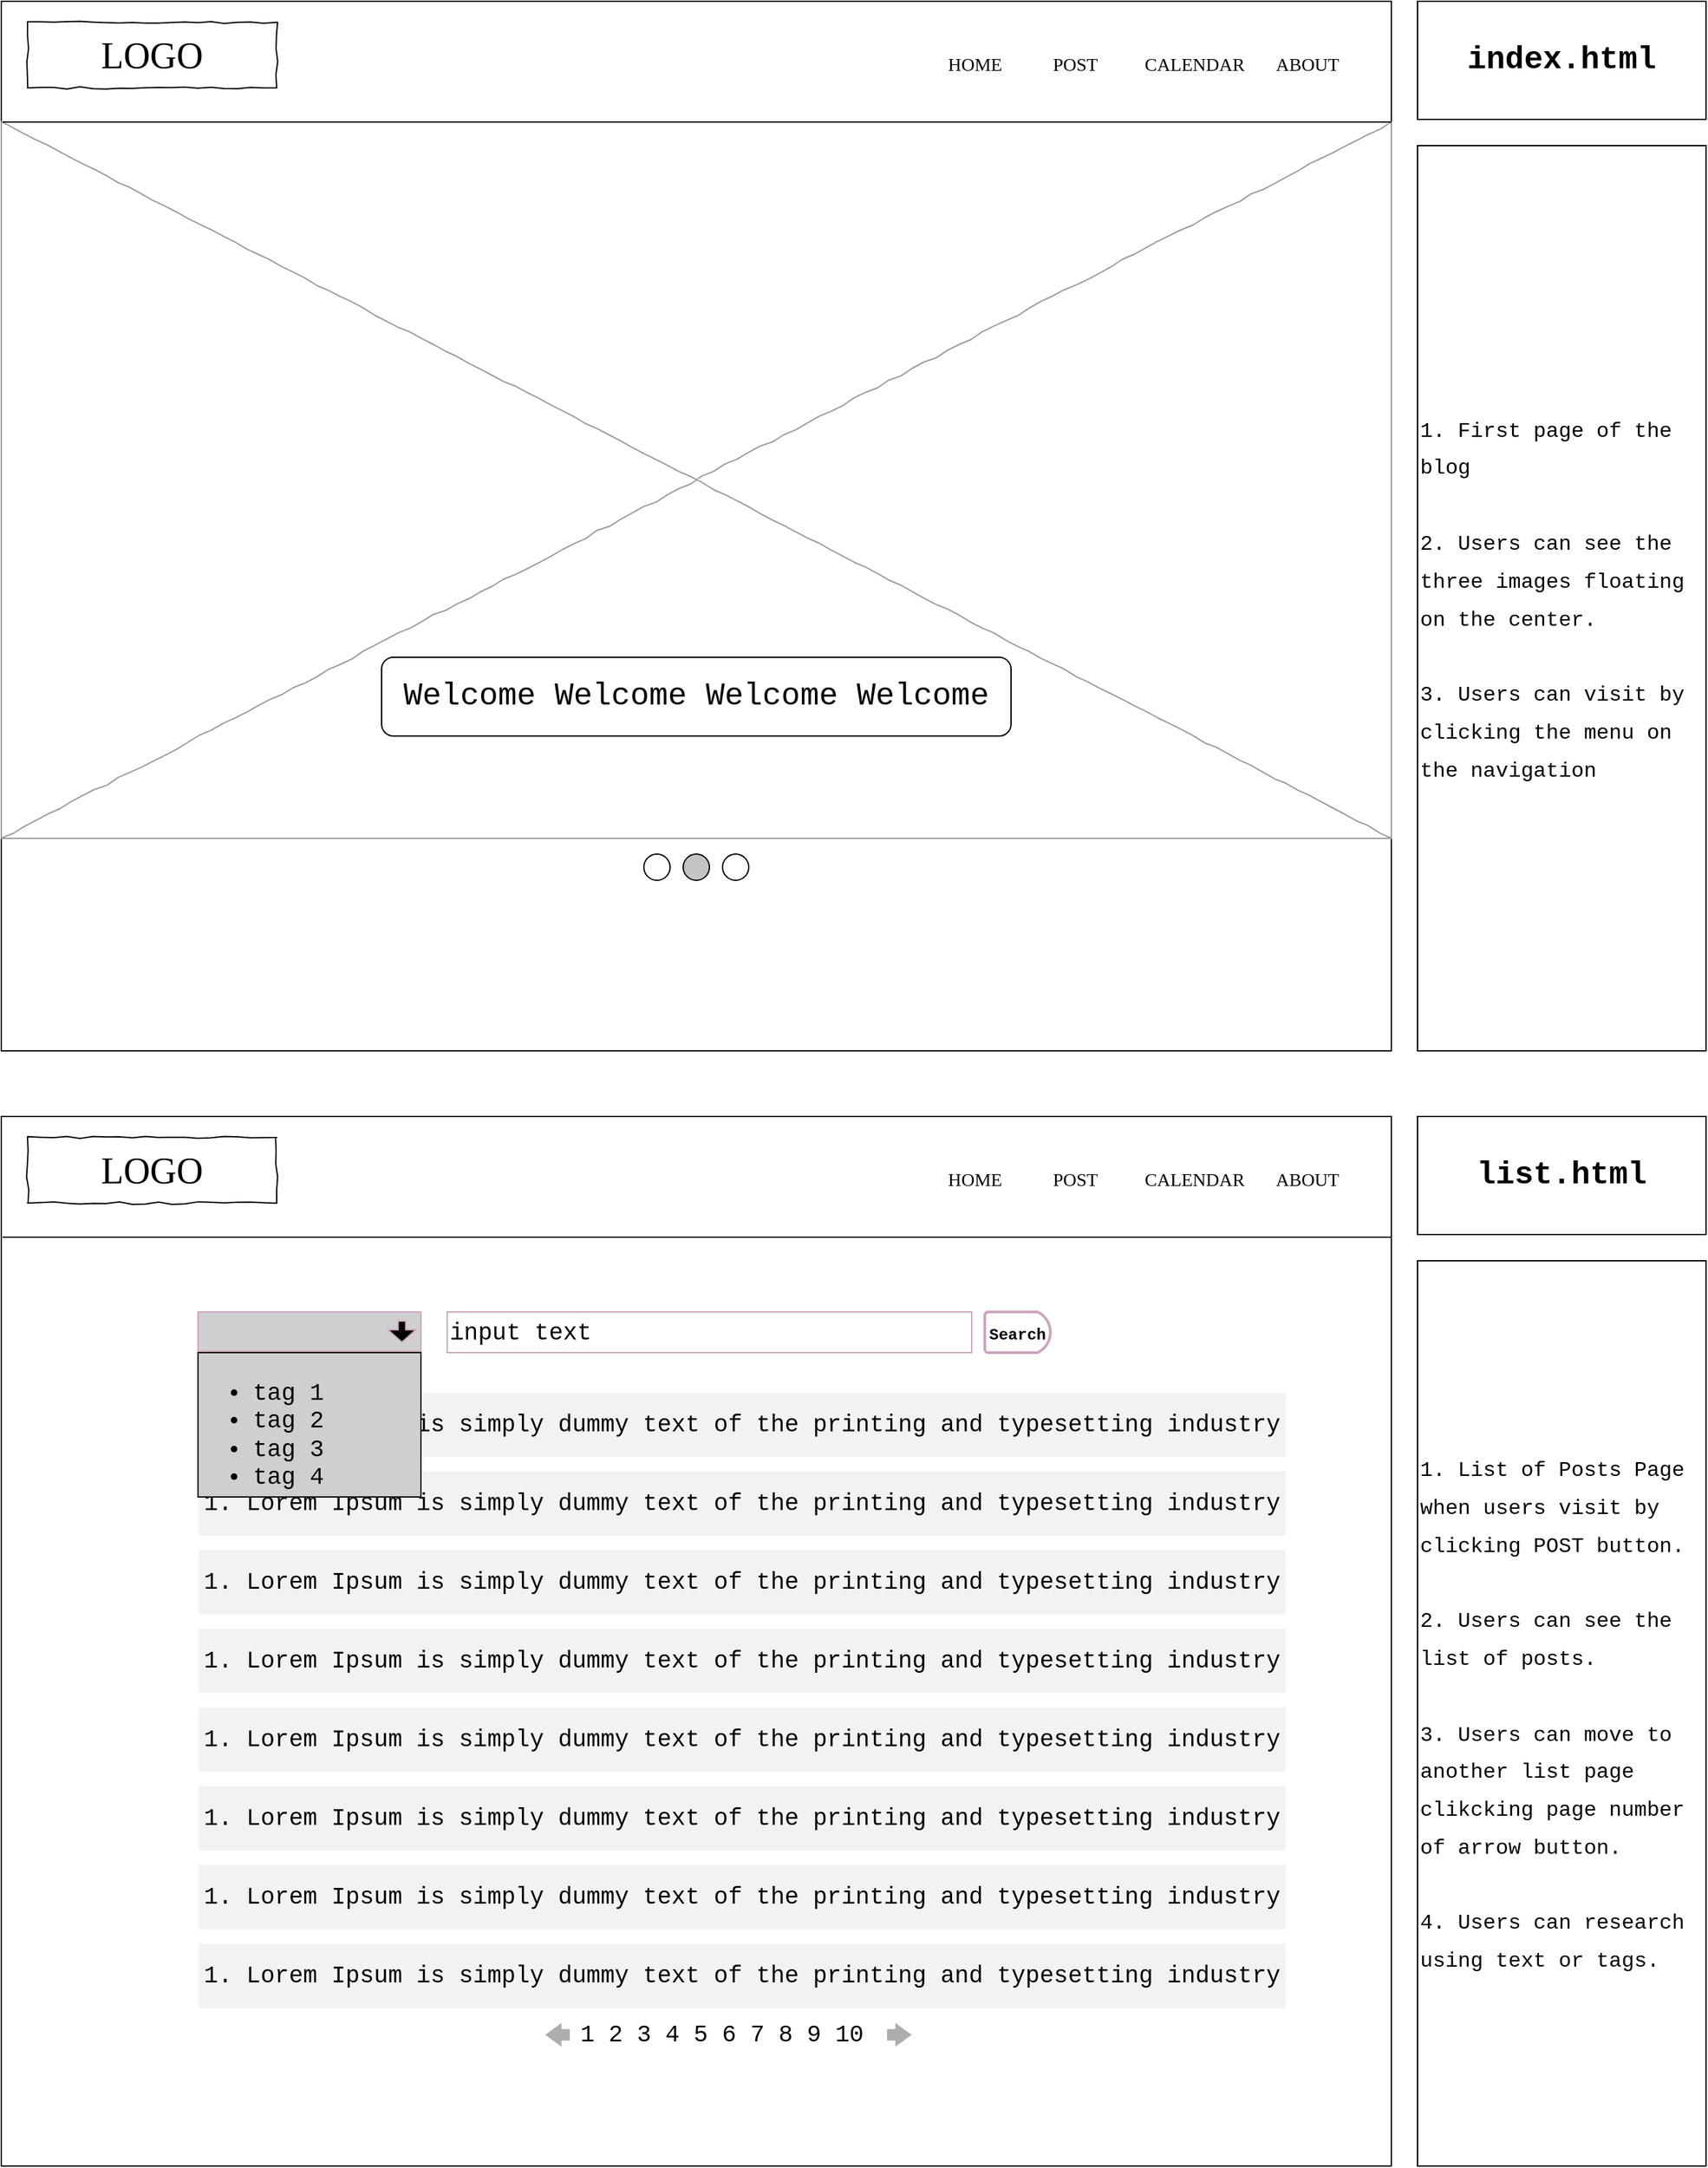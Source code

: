 <mxfile version="20.6.0" type="device"><diagram name="Page-1" id="03018318-947c-dd8e-b7a3-06fadd420f32"><mxGraphModel dx="1955" dy="896" grid="1" gridSize="10" guides="1" tooltips="1" connect="1" arrows="1" fold="1" page="1" pageScale="1" pageWidth="1100" pageHeight="850" background="none" math="0" shadow="0"><root><mxCell id="0"/><mxCell id="1" parent="0"/><mxCell id="ysQk3iAbOka6fAtWwKCu-89" value="" style="rounded=0;whiteSpace=wrap;html=1;fontFamily=Courier New;fontSize=24;" vertex="1" parent="1"><mxGeometry x="20" y="30" width="1060" height="800" as="geometry"/></mxCell><mxCell id="677b7b8949515195-2" value="LOGO" style="whiteSpace=wrap;html=1;rounded=0;shadow=0;labelBackgroundColor=none;strokeWidth=1;fontFamily=Verdana;fontSize=28;align=center;comic=1;" parent="1" vertex="1"><mxGeometry x="40" y="46" width="190" height="50" as="geometry"/></mxCell><mxCell id="677b7b8949515195-5" value="POST" style="text;html=1;points=[];align=left;verticalAlign=top;spacingTop=-4;fontSize=14;fontFamily=Verdana" parent="1" vertex="1"><mxGeometry x="820" y="68" width="40" height="20" as="geometry"/></mxCell><mxCell id="677b7b8949515195-6" value="CALENDAR" style="text;html=1;points=[];align=left;verticalAlign=top;spacingTop=-4;fontSize=14;fontFamily=Verdana" parent="1" vertex="1"><mxGeometry x="890" y="68" width="80" height="20" as="geometry"/></mxCell><mxCell id="677b7b8949515195-7" value="ABOUT" style="text;html=1;points=[];align=left;verticalAlign=top;spacingTop=-4;fontSize=14;fontFamily=Verdana" parent="1" vertex="1"><mxGeometry x="990" y="68" width="50" height="20" as="geometry"/></mxCell><mxCell id="677b7b8949515195-16" value="" style="verticalLabelPosition=bottom;shadow=0;dashed=0;align=center;html=1;verticalAlign=top;strokeWidth=1;shape=mxgraph.mockup.graphics.simpleIcon;strokeColor=#999999;rounded=0;labelBackgroundColor=none;fontFamily=Verdana;fontSize=14;fontColor=#000000;comic=1;" parent="1" vertex="1"><mxGeometry x="20" y="122" width="1060" height="546" as="geometry"/></mxCell><mxCell id="ysQk3iAbOka6fAtWwKCu-81" value="HOME" style="text;html=1;points=[];align=left;verticalAlign=top;spacingTop=-4;fontSize=14;fontFamily=Verdana" vertex="1" parent="1"><mxGeometry x="740" y="68" width="50" height="20" as="geometry"/></mxCell><mxCell id="ysQk3iAbOka6fAtWwKCu-83" value="&lt;font style=&quot;font-size: 24px;&quot;&gt;Welcome Welcome Welcome Welcome&lt;/font&gt;" style="rounded=1;whiteSpace=wrap;html=1;fontFamily=Courier New;fontSize=18;" vertex="1" parent="1"><mxGeometry x="310" y="530" width="480" height="60" as="geometry"/></mxCell><mxCell id="ysQk3iAbOka6fAtWwKCu-84" value="&lt;b&gt;index.html&lt;/b&gt;" style="whiteSpace=wrap;html=1;fontFamily=Courier New;fontSize=24;" vertex="1" parent="1"><mxGeometry x="1100" y="30" width="220" height="90" as="geometry"/></mxCell><mxCell id="ysQk3iAbOka6fAtWwKCu-94" value="" style="endArrow=none;html=1;rounded=0;fontFamily=Courier New;fontSize=24;exitX=0.001;exitY=0;exitDx=0;exitDy=0;exitPerimeter=0;" edge="1" parent="1" source="677b7b8949515195-16"><mxGeometry width="50" height="50" relative="1" as="geometry"><mxPoint x="1030" y="172" as="sourcePoint"/><mxPoint x="1080" y="122" as="targetPoint"/></mxGeometry></mxCell><mxCell id="ysQk3iAbOka6fAtWwKCu-96" value="&lt;font size=&quot;3&quot;&gt;1. First page of the blog&lt;br&gt;&lt;br&gt;2. Users can see the three images floating on the center.&lt;br&gt;&lt;br&gt;3. Users can visit by clicking the menu on the navigation&lt;br&gt;&lt;/font&gt;" style="rounded=0;whiteSpace=wrap;html=1;fontFamily=Courier New;fontSize=24;fillColor=#FFFFFF;align=left;" vertex="1" parent="1"><mxGeometry x="1100" y="140" width="220" height="690" as="geometry"/></mxCell><mxCell id="ysQk3iAbOka6fAtWwKCu-97" value="" style="ellipse;whiteSpace=wrap;html=1;aspect=fixed;fontFamily=Courier New;fontSize=10;fillColor=#C4C4C4;" vertex="1" parent="1"><mxGeometry x="540" y="680" width="20" height="20" as="geometry"/></mxCell><mxCell id="ysQk3iAbOka6fAtWwKCu-98" value="" style="ellipse;whiteSpace=wrap;html=1;aspect=fixed;fontFamily=Courier New;fontSize=10;fillColor=#FFFFFF;" vertex="1" parent="1"><mxGeometry x="570" y="680" width="20" height="20" as="geometry"/></mxCell><mxCell id="ysQk3iAbOka6fAtWwKCu-99" value="" style="ellipse;whiteSpace=wrap;html=1;aspect=fixed;fontFamily=Courier New;fontSize=10;fillColor=#FFFFFF;" vertex="1" parent="1"><mxGeometry x="510" y="680" width="20" height="20" as="geometry"/></mxCell><mxCell id="ysQk3iAbOka6fAtWwKCu-100" value="" style="rounded=0;whiteSpace=wrap;html=1;fontFamily=Courier New;fontSize=24;movable=0;resizable=0;rotatable=0;deletable=0;editable=0;connectable=0;" vertex="1" parent="1"><mxGeometry x="20" y="880" width="1060" height="800" as="geometry"/></mxCell><mxCell id="ysQk3iAbOka6fAtWwKCu-101" value="LOGO" style="whiteSpace=wrap;html=1;rounded=0;shadow=0;labelBackgroundColor=none;strokeWidth=1;fontFamily=Verdana;fontSize=28;align=center;comic=1;" vertex="1" parent="1"><mxGeometry x="40" y="896" width="190" height="50" as="geometry"/></mxCell><mxCell id="ysQk3iAbOka6fAtWwKCu-102" value="POST" style="text;html=1;points=[];align=left;verticalAlign=top;spacingTop=-4;fontSize=14;fontFamily=Verdana" vertex="1" parent="1"><mxGeometry x="820" y="918" width="40" height="20" as="geometry"/></mxCell><mxCell id="ysQk3iAbOka6fAtWwKCu-103" value="CALENDAR" style="text;html=1;points=[];align=left;verticalAlign=top;spacingTop=-4;fontSize=14;fontFamily=Verdana" vertex="1" parent="1"><mxGeometry x="890" y="918" width="80" height="20" as="geometry"/></mxCell><mxCell id="ysQk3iAbOka6fAtWwKCu-104" value="ABOUT" style="text;html=1;points=[];align=left;verticalAlign=top;spacingTop=-4;fontSize=14;fontFamily=Verdana" vertex="1" parent="1"><mxGeometry x="990" y="918" width="50" height="20" as="geometry"/></mxCell><mxCell id="ysQk3iAbOka6fAtWwKCu-106" value="HOME" style="text;html=1;points=[];align=left;verticalAlign=top;spacingTop=-4;fontSize=14;fontFamily=Verdana" vertex="1" parent="1"><mxGeometry x="740" y="918" width="50" height="20" as="geometry"/></mxCell><mxCell id="ysQk3iAbOka6fAtWwKCu-108" value="&lt;b&gt;list.html&lt;/b&gt;" style="whiteSpace=wrap;html=1;fontFamily=Courier New;fontSize=24;" vertex="1" parent="1"><mxGeometry x="1100" y="880" width="220" height="90" as="geometry"/></mxCell><mxCell id="ysQk3iAbOka6fAtWwKCu-109" value="" style="endArrow=none;html=1;rounded=0;fontFamily=Courier New;fontSize=24;exitX=0.001;exitY=0;exitDx=0;exitDy=0;exitPerimeter=0;" edge="1" parent="1"><mxGeometry width="50" height="50" relative="1" as="geometry"><mxPoint x="21.06" y="972" as="sourcePoint"/><mxPoint x="1080" y="972" as="targetPoint"/></mxGeometry></mxCell><mxCell id="ysQk3iAbOka6fAtWwKCu-110" value="&lt;font size=&quot;3&quot;&gt;1. List of Posts Page when users visit by clicking POST button.&lt;br&gt;&lt;br&gt;2. Users can see the list of posts.&lt;br&gt;&lt;br&gt;3. Users can move to another list page clikcking page number of arrow button.&lt;br&gt;&lt;br&gt;4. Users can research using text or tags.&lt;br&gt;&lt;/font&gt;" style="rounded=0;whiteSpace=wrap;html=1;fontFamily=Courier New;fontSize=24;fillColor=#FFFFFF;align=left;" vertex="1" parent="1"><mxGeometry x="1100" y="990" width="220" height="690" as="geometry"/></mxCell><mxCell id="ysQk3iAbOka6fAtWwKCu-122" value="1. Lorem Ipsum is simply dummy text of the printing and typesetting industry" style="rounded=0;whiteSpace=wrap;html=1;fontFamily=Courier New;fontSize=18;fillColor=#F2F2F2;strokeColor=#FFFFFF;" vertex="1" parent="1"><mxGeometry x="170" y="1090" width="830" height="50" as="geometry"/></mxCell><mxCell id="ysQk3iAbOka6fAtWwKCu-123" value="1. Lorem Ipsum is simply dummy text of the printing and typesetting industry" style="rounded=0;whiteSpace=wrap;html=1;fontFamily=Courier New;fontSize=18;fillColor=#F2F2F2;strokeColor=#FFFFFF;" vertex="1" parent="1"><mxGeometry x="170" y="1150" width="830" height="50" as="geometry"/></mxCell><mxCell id="ysQk3iAbOka6fAtWwKCu-124" value="1. Lorem Ipsum is simply dummy text of the printing and typesetting industry" style="rounded=0;whiteSpace=wrap;html=1;fontFamily=Courier New;fontSize=18;fillColor=#F2F2F2;strokeColor=#FFFFFF;" vertex="1" parent="1"><mxGeometry x="170" y="1210" width="830" height="50" as="geometry"/></mxCell><mxCell id="ysQk3iAbOka6fAtWwKCu-125" value="1. Lorem Ipsum is simply dummy text of the printing and typesetting industry" style="rounded=0;whiteSpace=wrap;html=1;fontFamily=Courier New;fontSize=18;fillColor=#F2F2F2;strokeColor=#FFFFFF;" vertex="1" parent="1"><mxGeometry x="170" y="1270" width="830" height="50" as="geometry"/></mxCell><mxCell id="ysQk3iAbOka6fAtWwKCu-126" value="1. Lorem Ipsum is simply dummy text of the printing and typesetting industry" style="rounded=0;whiteSpace=wrap;html=1;fontFamily=Courier New;fontSize=18;fillColor=#F2F2F2;strokeColor=#FFFFFF;" vertex="1" parent="1"><mxGeometry x="170" y="1330" width="830" height="50" as="geometry"/></mxCell><mxCell id="ysQk3iAbOka6fAtWwKCu-127" value="1. Lorem Ipsum is simply dummy text of the printing and typesetting industry" style="rounded=0;whiteSpace=wrap;html=1;fontFamily=Courier New;fontSize=18;fillColor=#F2F2F2;strokeColor=#FFFFFF;" vertex="1" parent="1"><mxGeometry x="170" y="1390" width="830" height="50" as="geometry"/></mxCell><mxCell id="ysQk3iAbOka6fAtWwKCu-128" value="1. Lorem Ipsum is simply dummy text of the printing and typesetting industry" style="rounded=0;whiteSpace=wrap;html=1;fontFamily=Courier New;fontSize=18;fillColor=#F2F2F2;strokeColor=#FFFFFF;" vertex="1" parent="1"><mxGeometry x="170" y="1450" width="830" height="50" as="geometry"/></mxCell><mxCell id="ysQk3iAbOka6fAtWwKCu-129" value="1. Lorem Ipsum is simply dummy text of the printing and typesetting industry" style="rounded=0;whiteSpace=wrap;html=1;fontFamily=Courier New;fontSize=18;fillColor=#F2F2F2;strokeColor=#FFFFFF;" vertex="1" parent="1"><mxGeometry x="170" y="1510" width="830" height="50" as="geometry"/></mxCell><mxCell id="ysQk3iAbOka6fAtWwKCu-130" value="" style="html=1;shadow=0;dashed=0;align=center;verticalAlign=middle;shape=mxgraph.arrows2.arrow;dy=0.51;dx=13.7;flipH=1;notch=0;strokeColor=#FFFFFF;fontFamily=Courier New;fontSize=18;fillColor=#ADADAD;" vertex="1" parent="1"><mxGeometry x="434" y="1570" width="20" height="20" as="geometry"/></mxCell><mxCell id="ysQk3iAbOka6fAtWwKCu-131" value="" style="html=1;shadow=0;dashed=0;align=center;verticalAlign=middle;shape=mxgraph.arrows2.arrow;dy=0.51;dx=13.7;flipH=1;notch=0;strokeColor=#FFFFFF;fontFamily=Courier New;fontSize=18;fillColor=#ADADAD;direction=west;" vertex="1" parent="1"><mxGeometry x="695" y="1570" width="20" height="20" as="geometry"/></mxCell><mxCell id="ysQk3iAbOka6fAtWwKCu-132" value="1 2 3 4 5 6 7 8 9 10&amp;nbsp;" style="rounded=0;whiteSpace=wrap;html=1;fontFamily=Courier New;fontSize=18;fillColor=#FFFFFF;strokeColor=#FFFFFF;" vertex="1" parent="1"><mxGeometry x="460" y="1565" width="230" height="30" as="geometry"/></mxCell><mxCell id="ysQk3iAbOka6fAtWwKCu-146" value="&lt;ul&gt;&lt;li&gt;tag 1&lt;/li&gt;&lt;li&gt;tag 2&lt;/li&gt;&lt;li&gt;tag 3&lt;/li&gt;&lt;li&gt;tag 4&lt;/li&gt;&lt;/ul&gt;" style="text;strokeColor=#000000;fillColor=#CFCFCF;html=1;whiteSpace=wrap;verticalAlign=middle;overflow=hidden;fontFamily=Courier New;fontSize=18;" vertex="1" parent="1"><mxGeometry x="170" y="1060" width="170" height="110" as="geometry"/></mxCell><mxCell id="ysQk3iAbOka6fAtWwKCu-147" value="" style="rounded=0;whiteSpace=wrap;html=1;strokeColor=#CDA2BE;fontFamily=Courier New;fontSize=18;fillColor=#CFCFCF;" vertex="1" parent="1"><mxGeometry x="170" y="1029" width="170" height="30" as="geometry"/></mxCell><mxCell id="ysQk3iAbOka6fAtWwKCu-148" value="" style="shape=singleArrow;direction=south;whiteSpace=wrap;html=1;strokeColor=#CDA2BE;fontFamily=Courier New;fontSize=18;fillColor=#000000;arrowWidth=0.27;arrowSize=0.583;" vertex="1" parent="1"><mxGeometry x="315" y="1036" width="21" height="16" as="geometry"/></mxCell><mxCell id="ysQk3iAbOka6fAtWwKCu-153" value="input text" style="rounded=0;whiteSpace=wrap;html=1;strokeColor=#CDA2BE;fontFamily=Courier New;fontSize=18;fillColor=#FFFFFF;align=left;" vertex="1" parent="1"><mxGeometry x="360" y="1029" width="400" height="31" as="geometry"/></mxCell><mxCell id="ysQk3iAbOka6fAtWwKCu-154" value="&lt;font style=&quot;font-size: 12px;&quot;&gt;&lt;b&gt;Search&lt;/b&gt;&lt;/font&gt;" style="strokeWidth=2;html=1;shape=mxgraph.flowchart.delay;whiteSpace=wrap;strokeColor=#CDA2BE;fontFamily=Courier New;fontSize=18;fillColor=#FFFFFF;" vertex="1" parent="1"><mxGeometry x="770" y="1029" width="50" height="31" as="geometry"/></mxCell></root></mxGraphModel></diagram></mxfile>